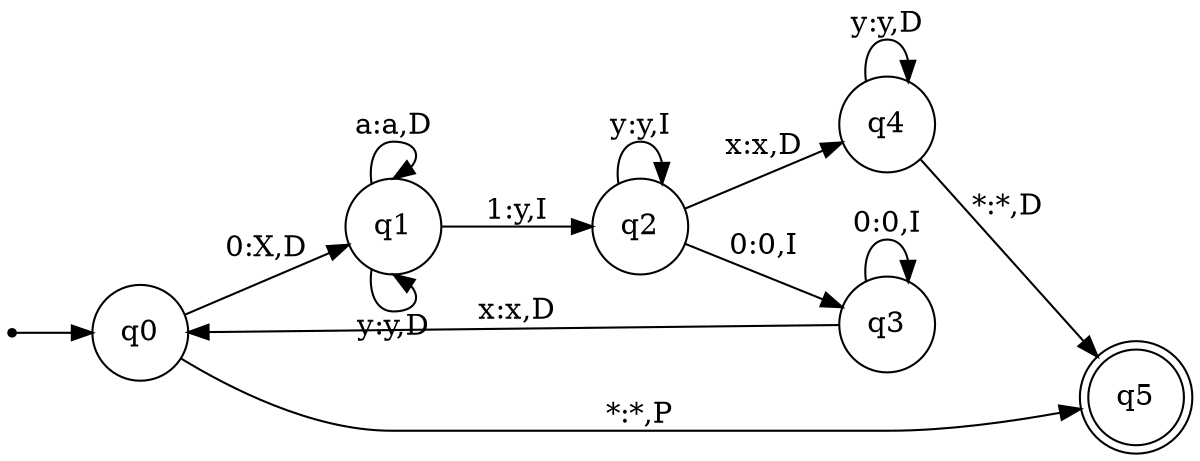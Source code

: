 digraph TuringMachine {
  rankdir=LR;
  node [shape = circle];
  q0 [label="q0"];
  q1 [label="q1"];
  q2 [label="q2"];
  q3 [label="q3"];
  q4 [label="q4"];
  q5 [shape=doublecircle, label="q5"];
  inicio [shape=point];
  inicio -> q0;
  q0 -> q1 [label="0:X,D"];
  q0 -> q5 [label="*:*,P"];
  q1 -> q1 [label="a:a,D", headport=n];
  q1 -> q1 [label="y:y,D", headport=s];
  q1 -> q2 [label="1:y,I"];
  q2 -> q2 [label="y:y,I"];
  q2 -> q3 [label="0:0,I"];
  q2 -> q4 [label="x:x,D"];
  q3 -> q3 [label="0:0,I"];
  q3 -> q0 [label="x:x,D"];
  q4 -> q4 [label="y:y,D"];
  q4 -> q5 [label="*:*,D"];
  
}
